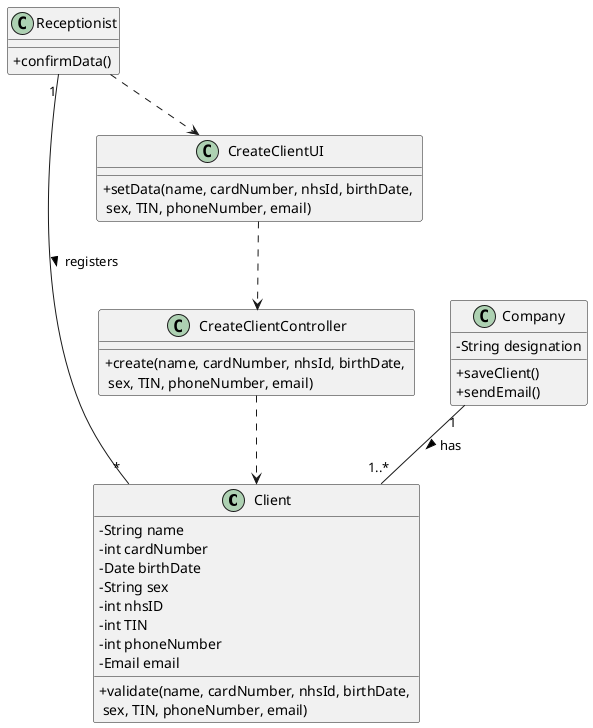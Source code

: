@startuml

skinparam classAttributeIconSize 0

class Client {
-String name
-int cardNumber
-Date birthDate
-String sex
-int nhsID
-int TIN
-int phoneNumber
-Email email
+validate(name, cardNumber, nhsId, birthDate, \n sex, TIN, phoneNumber, email)
}
class Receptionist {
+confirmData()
}
class Company{
-String designation
+saveClient()
+sendEmail()
}
class CreateClientUI{
+setData(name, cardNumber, nhsId, birthDate, \n sex, TIN, phoneNumber, email)
}
class CreateClientController{
+create(name, cardNumber, nhsId, birthDate, \n sex, TIN, phoneNumber, email)
}

Receptionist ..> CreateClientUI
CreateClientUI ..> CreateClientController
CreateClientController ..> Client
Receptionist "1"--"*" Client : registers >
Company "1"--"1..*" Client : has >



@enduml
